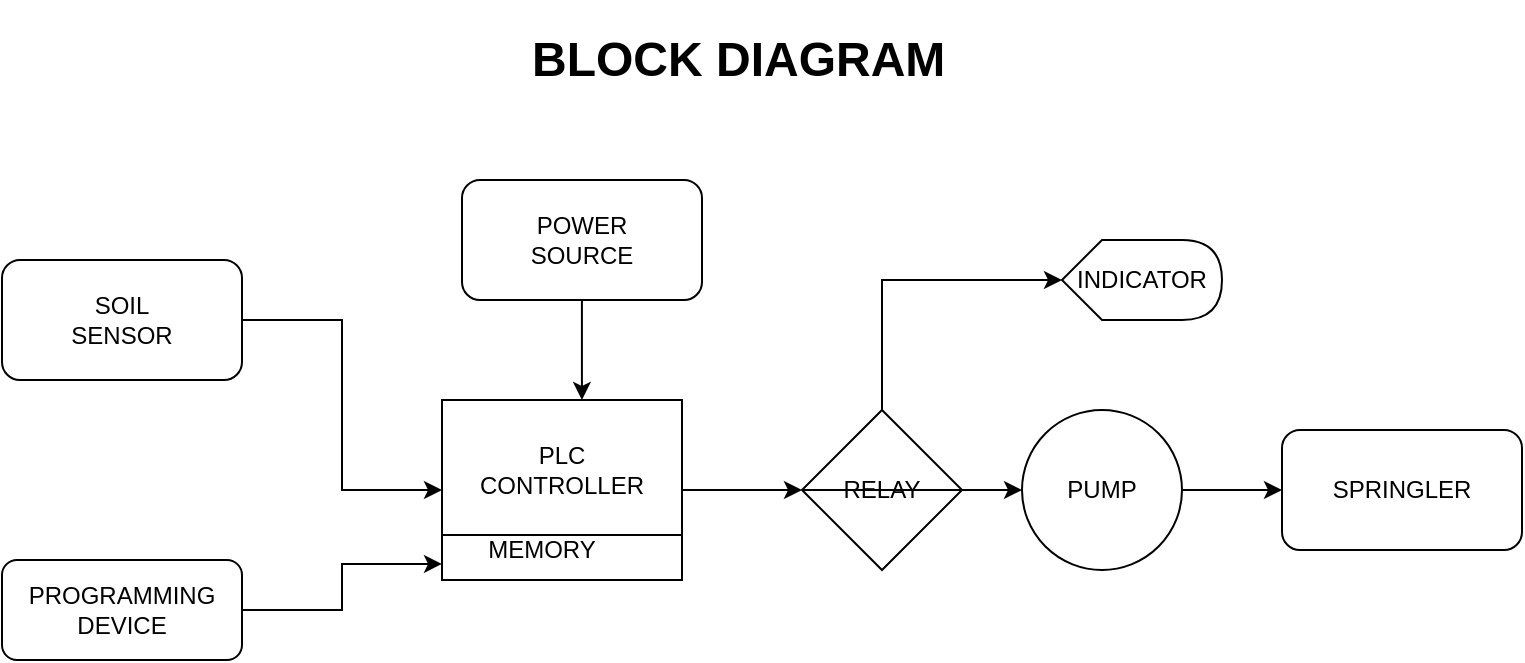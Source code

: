 <mxfile version="20.0.4" type="github"><diagram id="VXfk-5nOH_kpg2na4KZU" name="Page-1"><mxGraphModel dx="868" dy="393" grid="1" gridSize="10" guides="1" tooltips="1" connect="1" arrows="1" fold="1" page="1" pageScale="1" pageWidth="850" pageHeight="1100" math="0" shadow="0"><root><mxCell id="0"/><mxCell id="1" parent="0"/><mxCell id="YZWCMNWdhLtxpfezYiJe-18" style="edgeStyle=orthogonalEdgeStyle;rounded=0;orthogonalLoop=1;jettySize=auto;html=1;entryX=0;entryY=0.5;entryDx=0;entryDy=0;exitX=1;exitY=0.5;exitDx=0;exitDy=0;" parent="1" source="YZWCMNWdhLtxpfezYiJe-1" target="YZWCMNWdhLtxpfezYiJe-15" edge="1"><mxGeometry relative="1" as="geometry"/></mxCell><mxCell id="YZWCMNWdhLtxpfezYiJe-1" value="" style="rounded=0;whiteSpace=wrap;html=1;" parent="1" vertex="1"><mxGeometry x="260" y="320" width="120" height="90" as="geometry"/></mxCell><mxCell id="YZWCMNWdhLtxpfezYiJe-2" value="" style="endArrow=none;html=1;rounded=0;entryX=0;entryY=0.75;entryDx=0;entryDy=0;exitX=1;exitY=0.75;exitDx=0;exitDy=0;" parent="1" source="YZWCMNWdhLtxpfezYiJe-1" target="YZWCMNWdhLtxpfezYiJe-1" edge="1"><mxGeometry width="50" height="50" relative="1" as="geometry"><mxPoint x="270" y="390" as="sourcePoint"/><mxPoint x="320" y="340" as="targetPoint"/><Array as="points"/></mxGeometry></mxCell><mxCell id="YZWCMNWdhLtxpfezYiJe-5" style="edgeStyle=orthogonalEdgeStyle;rounded=0;orthogonalLoop=1;jettySize=auto;html=1;entryX=0;entryY=0.5;entryDx=0;entryDy=0;" parent="1" source="YZWCMNWdhLtxpfezYiJe-4" target="YZWCMNWdhLtxpfezYiJe-1" edge="1"><mxGeometry relative="1" as="geometry"/></mxCell><mxCell id="YZWCMNWdhLtxpfezYiJe-4" value="" style="rounded=1;whiteSpace=wrap;html=1;" parent="1" vertex="1"><mxGeometry x="40" y="250" width="120" height="60" as="geometry"/></mxCell><mxCell id="YZWCMNWdhLtxpfezYiJe-7" style="edgeStyle=orthogonalEdgeStyle;rounded=0;orthogonalLoop=1;jettySize=auto;html=1;entryX=0;entryY=0.911;entryDx=0;entryDy=0;entryPerimeter=0;" parent="1" source="YZWCMNWdhLtxpfezYiJe-6" target="YZWCMNWdhLtxpfezYiJe-1" edge="1"><mxGeometry relative="1" as="geometry"/></mxCell><mxCell id="YZWCMNWdhLtxpfezYiJe-6" value="" style="rounded=1;whiteSpace=wrap;html=1;" parent="1" vertex="1"><mxGeometry x="40" y="400" width="120" height="50" as="geometry"/></mxCell><mxCell id="YZWCMNWdhLtxpfezYiJe-9" style="edgeStyle=orthogonalEdgeStyle;rounded=0;orthogonalLoop=1;jettySize=auto;html=1;entryX=0.583;entryY=0;entryDx=0;entryDy=0;entryPerimeter=0;" parent="1" source="YZWCMNWdhLtxpfezYiJe-8" target="YZWCMNWdhLtxpfezYiJe-1" edge="1"><mxGeometry relative="1" as="geometry"/></mxCell><mxCell id="YZWCMNWdhLtxpfezYiJe-8" value="" style="rounded=1;whiteSpace=wrap;html=1;" parent="1" vertex="1"><mxGeometry x="270" y="210" width="120" height="60" as="geometry"/></mxCell><mxCell id="YZWCMNWdhLtxpfezYiJe-20" style="edgeStyle=orthogonalEdgeStyle;rounded=0;orthogonalLoop=1;jettySize=auto;html=1;entryX=0;entryY=0.5;entryDx=0;entryDy=0;" parent="1" source="YZWCMNWdhLtxpfezYiJe-12" target="YZWCMNWdhLtxpfezYiJe-13" edge="1"><mxGeometry relative="1" as="geometry"/></mxCell><mxCell id="YZWCMNWdhLtxpfezYiJe-12" value="" style="ellipse;whiteSpace=wrap;html=1;aspect=fixed;" parent="1" vertex="1"><mxGeometry x="550" y="325" width="80" height="80" as="geometry"/></mxCell><mxCell id="YZWCMNWdhLtxpfezYiJe-13" value="" style="rounded=1;whiteSpace=wrap;html=1;" parent="1" vertex="1"><mxGeometry x="680" y="335" width="120" height="60" as="geometry"/></mxCell><mxCell id="YZWCMNWdhLtxpfezYiJe-19" style="edgeStyle=orthogonalEdgeStyle;rounded=0;orthogonalLoop=1;jettySize=auto;html=1;" parent="1" source="YZWCMNWdhLtxpfezYiJe-15" target="YZWCMNWdhLtxpfezYiJe-12" edge="1"><mxGeometry relative="1" as="geometry"/></mxCell><mxCell id="YZWCMNWdhLtxpfezYiJe-21" style="edgeStyle=orthogonalEdgeStyle;rounded=0;orthogonalLoop=1;jettySize=auto;html=1;entryX=0;entryY=0.5;entryDx=0;entryDy=0;entryPerimeter=0;exitX=0.5;exitY=0;exitDx=0;exitDy=0;" parent="1" source="YZWCMNWdhLtxpfezYiJe-15" target="YZWCMNWdhLtxpfezYiJe-16" edge="1"><mxGeometry relative="1" as="geometry"><mxPoint x="490" y="270" as="targetPoint"/><mxPoint x="500" y="320" as="sourcePoint"/></mxGeometry></mxCell><mxCell id="YZWCMNWdhLtxpfezYiJe-15" value="" style="shape=sortShape;perimeter=rhombusPerimeter;whiteSpace=wrap;html=1;" parent="1" vertex="1"><mxGeometry x="440" y="325" width="80" height="80" as="geometry"/></mxCell><mxCell id="YZWCMNWdhLtxpfezYiJe-16" value="" style="shape=display;whiteSpace=wrap;html=1;" parent="1" vertex="1"><mxGeometry x="570" y="240" width="80" height="40" as="geometry"/></mxCell><mxCell id="YZWCMNWdhLtxpfezYiJe-22" value="SOIL SENSOR" style="text;html=1;strokeColor=none;fillColor=none;align=center;verticalAlign=middle;whiteSpace=wrap;rounded=0;" parent="1" vertex="1"><mxGeometry x="60" y="257.5" width="80" height="45" as="geometry"/></mxCell><mxCell id="YZWCMNWdhLtxpfezYiJe-23" value="POWER SOURCE" style="text;html=1;strokeColor=none;fillColor=none;align=center;verticalAlign=middle;whiteSpace=wrap;rounded=0;" parent="1" vertex="1"><mxGeometry x="300" y="225" width="60" height="30" as="geometry"/></mxCell><mxCell id="YZWCMNWdhLtxpfezYiJe-24" value="PLC CONTROLLER" style="text;html=1;strokeColor=none;fillColor=none;align=center;verticalAlign=middle;whiteSpace=wrap;rounded=0;" parent="1" vertex="1"><mxGeometry x="290" y="340" width="60" height="30" as="geometry"/></mxCell><mxCell id="YZWCMNWdhLtxpfezYiJe-25" value="PROGRAMMING DEVICE" style="text;html=1;strokeColor=none;fillColor=none;align=center;verticalAlign=middle;whiteSpace=wrap;rounded=0;" parent="1" vertex="1"><mxGeometry x="70" y="410" width="60" height="30" as="geometry"/></mxCell><mxCell id="YZWCMNWdhLtxpfezYiJe-26" value="MEMORY" style="text;html=1;strokeColor=none;fillColor=none;align=center;verticalAlign=middle;whiteSpace=wrap;rounded=0;" parent="1" vertex="1"><mxGeometry x="280" y="380" width="60" height="30" as="geometry"/></mxCell><mxCell id="YZWCMNWdhLtxpfezYiJe-27" value="RELAY" style="text;html=1;strokeColor=none;fillColor=none;align=center;verticalAlign=middle;whiteSpace=wrap;rounded=0;" parent="1" vertex="1"><mxGeometry x="450" y="350" width="60" height="30" as="geometry"/></mxCell><mxCell id="YZWCMNWdhLtxpfezYiJe-28" value="PUMP" style="text;html=1;strokeColor=none;fillColor=none;align=center;verticalAlign=middle;whiteSpace=wrap;rounded=0;" parent="1" vertex="1"><mxGeometry x="560" y="350" width="60" height="30" as="geometry"/></mxCell><mxCell id="YZWCMNWdhLtxpfezYiJe-29" value="INDICATOR" style="text;html=1;strokeColor=none;fillColor=none;align=center;verticalAlign=middle;whiteSpace=wrap;rounded=0;" parent="1" vertex="1"><mxGeometry x="580" y="245" width="60" height="30" as="geometry"/></mxCell><mxCell id="YZWCMNWdhLtxpfezYiJe-30" value="SPRINGLER" style="text;html=1;strokeColor=none;fillColor=none;align=center;verticalAlign=middle;whiteSpace=wrap;rounded=0;" parent="1" vertex="1"><mxGeometry x="710" y="350" width="60" height="30" as="geometry"/></mxCell><mxCell id="YZWCMNWdhLtxpfezYiJe-31" value="&lt;h1&gt;BLOCK DIAGRAM&amp;nbsp;&lt;br&gt;&lt;/h1&gt;" style="text;html=1;strokeColor=none;fillColor=none;spacing=5;spacingTop=-20;whiteSpace=wrap;overflow=hidden;rounded=0;" parent="1" vertex="1"><mxGeometry x="300" y="130" width="250" height="45" as="geometry"/></mxCell></root></mxGraphModel></diagram></mxfile>